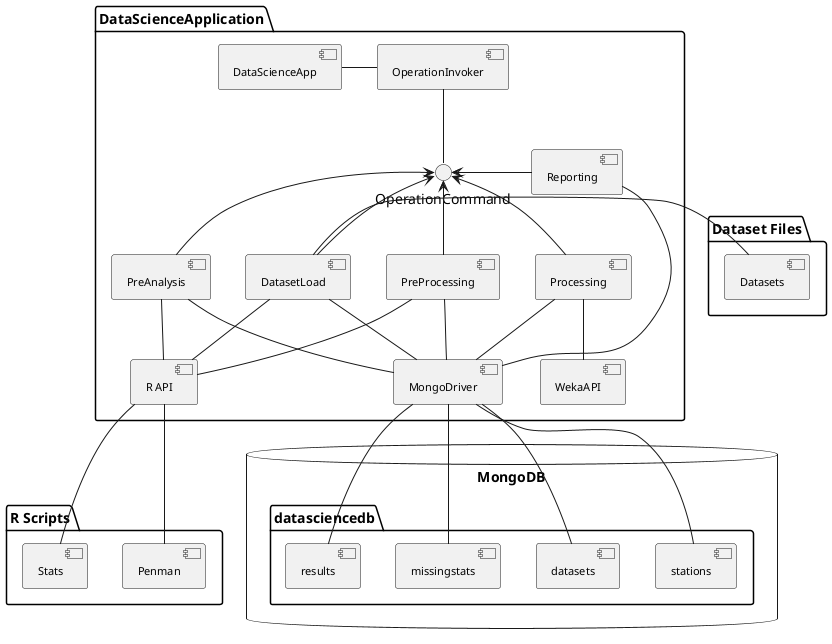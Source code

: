 @startuml

skinparam componentFontSize 11

folder "Dataset Files" {
  [Datasets]
}

package "DataScienceApplication" {
  [DataScienceApp] -right- [OperationInvoker]
  interface "OperationCommand" as OC
  [OperationInvoker] -down- OC
  [DatasetLoad] -up-> OC
  [PreProcessing] -up-> OC
  [PreAnalysis] -up-> OC
  [Processing] -up-> OC
  [Reporting] -left-> OC
  [Processing] -down-[WekaAPI]
  [DatasetLoad]-down-[R API]
  [PreProcessing]-down-[R API]
  [PreAnalysis]-down-[R API]
  [PreProcessing]-down-[MongoDriver]
  [PreAnalysis]-down-[MongoDriver]
  [Processing]-down-[MongoDriver]
  [Reporting]-down-[MongoDriver]
  [DatasetLoad]-down-[MongoDriver]

}

folder "R Scripts" {
  [Penman]
  [Stats]
}


database "MongoDB" {
  folder "datasciencedb" {
    [stations]
    [datasets]
    [missingstats]
	[results]
  }
}

[DatasetLoad] -left- [Datasets]
[MongoDriver] -down- [stations]
[MongoDriver] -down- [datasets]
[MongoDriver] -down- [missingstats]
[MongoDriver] -down- [results]
[R API] -down- [Penman]
[R API] -down- [Stats]
@enduml